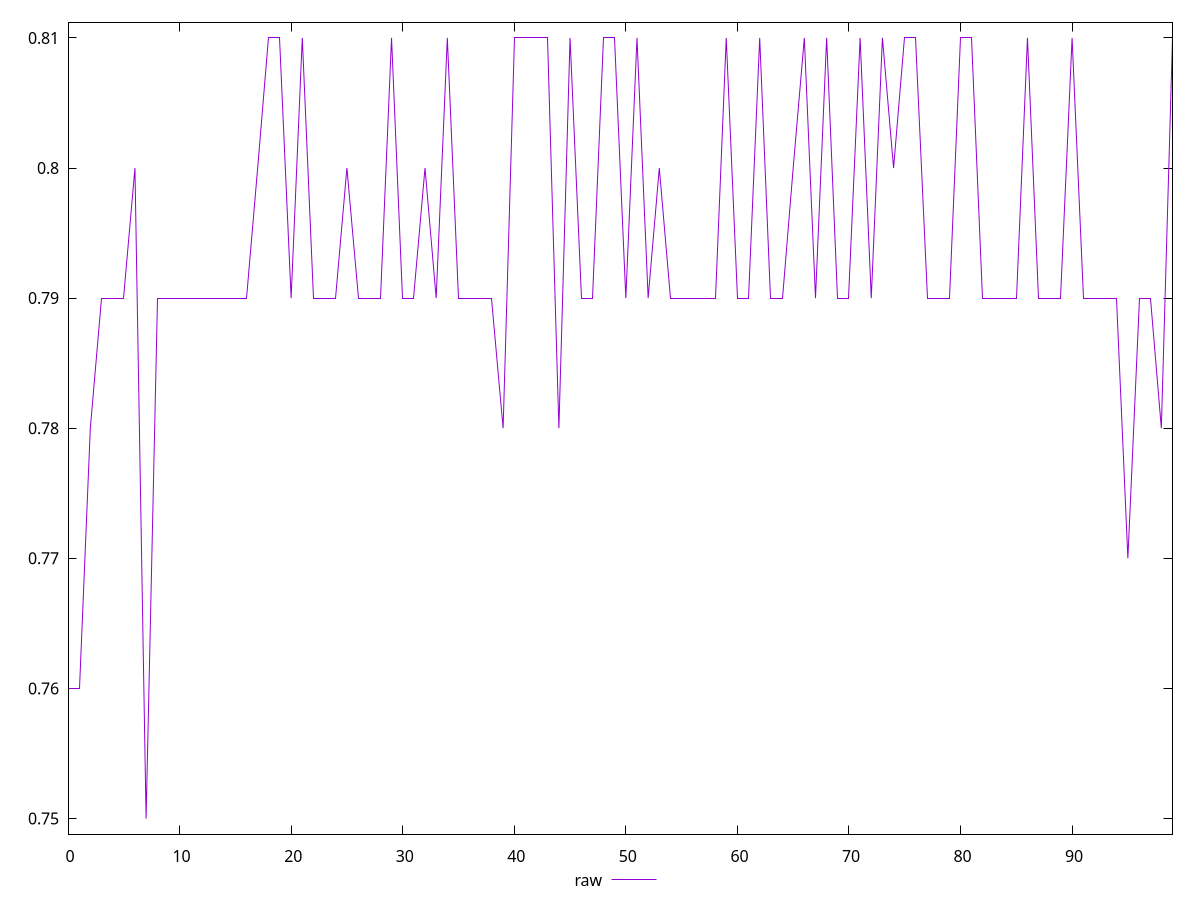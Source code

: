 reset

$raw <<EOF
0 0.76
1 0.76
2 0.78
3 0.79
4 0.79
5 0.79
6 0.8
7 0.75
8 0.79
9 0.79
10 0.79
11 0.79
12 0.79
13 0.79
14 0.79
15 0.79
16 0.79
17 0.8
18 0.81
19 0.81
20 0.79
21 0.81
22 0.79
23 0.79
24 0.79
25 0.8
26 0.79
27 0.79
28 0.79
29 0.81
30 0.79
31 0.79
32 0.8
33 0.79
34 0.81
35 0.79
36 0.79
37 0.79
38 0.79
39 0.78
40 0.81
41 0.81
42 0.81
43 0.81
44 0.78
45 0.81
46 0.79
47 0.79
48 0.81
49 0.81
50 0.79
51 0.81
52 0.79
53 0.8
54 0.79
55 0.79
56 0.79
57 0.79
58 0.79
59 0.81
60 0.79
61 0.79
62 0.81
63 0.79
64 0.79
65 0.8
66 0.81
67 0.79
68 0.81
69 0.79
70 0.79
71 0.81
72 0.79
73 0.81
74 0.8
75 0.81
76 0.81
77 0.79
78 0.79
79 0.79
80 0.81
81 0.81
82 0.79
83 0.79
84 0.79
85 0.79
86 0.81
87 0.79
88 0.79
89 0.79
90 0.81
91 0.79
92 0.79
93 0.79
94 0.79
95 0.77
96 0.79
97 0.79
98 0.78
99 0.81
EOF

set key outside below
set xrange [0:99]
set yrange [0.7488:0.8112]
set trange [0.7488:0.8112]
set terminal svg size 640, 500 enhanced background rgb 'white'
set output "report_00017_2021-02-10T15-08-03.406Z/meta/score/samples/pages+cached+noadtech+nomedia+nocss/raw/values.svg"

plot $raw title "raw" with line

reset
